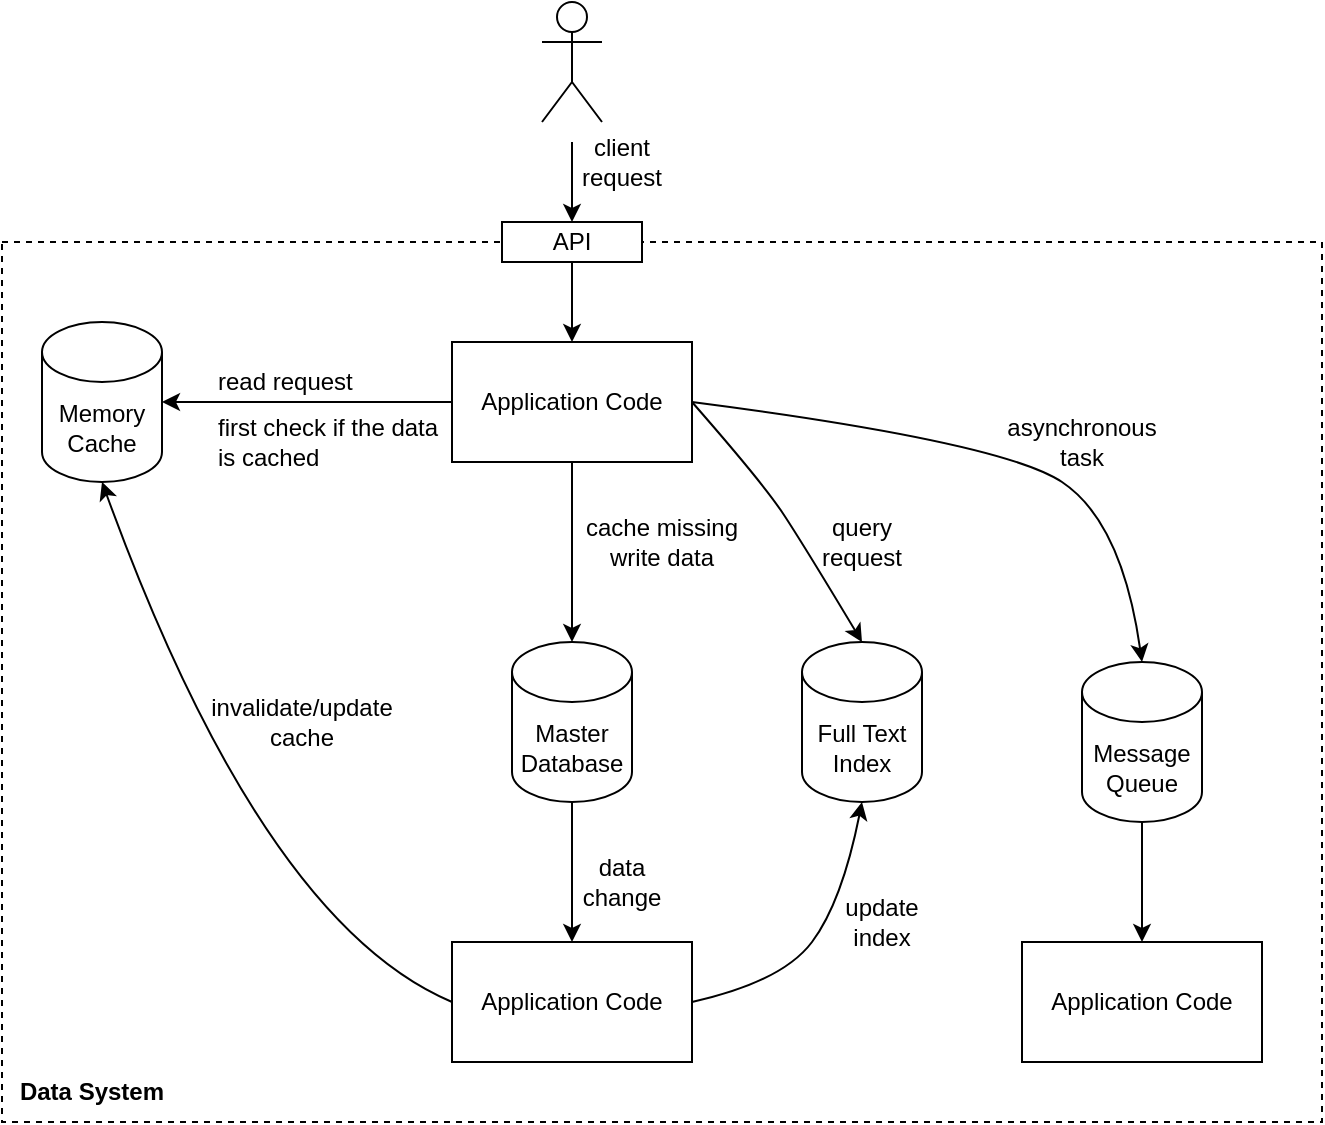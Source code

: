 <mxfile version="18.0.1" type="device" pages="2"><diagram id="n4gQkU2lPEUw3TSijHb0" name="data_system_arch"><mxGraphModel dx="981" dy="571" grid="1" gridSize="10" guides="1" tooltips="1" connect="1" arrows="1" fold="1" page="1" pageScale="1" pageWidth="850" pageHeight="1100" math="0" shadow="0"><root><mxCell id="0"/><mxCell id="1" parent="0"/><mxCell id="apunpTwGVX_tdTarWuh8-2" value="" style="group" vertex="1" connectable="0" parent="1"><mxGeometry x="100" y="110" width="660" height="560" as="geometry"/></mxCell><mxCell id="k6xAYGGQW2XFsmWfn_kD-15" value="" style="rounded=0;whiteSpace=wrap;html=1;align=left;dashed=1;fillColor=none;" parent="apunpTwGVX_tdTarWuh8-2" vertex="1"><mxGeometry y="120" width="660" height="440" as="geometry"/></mxCell><mxCell id="k6xAYGGQW2XFsmWfn_kD-1" value="" style="shape=umlActor;verticalLabelPosition=bottom;verticalAlign=top;html=1;" parent="apunpTwGVX_tdTarWuh8-2" vertex="1"><mxGeometry x="270" width="30" height="60" as="geometry"/></mxCell><mxCell id="k6xAYGGQW2XFsmWfn_kD-2" value="Application Code" style="rounded=0;whiteSpace=wrap;html=1;" parent="apunpTwGVX_tdTarWuh8-2" vertex="1"><mxGeometry x="225" y="170" width="120" height="60" as="geometry"/></mxCell><mxCell id="k6xAYGGQW2XFsmWfn_kD-3" value="Memory Cache" style="shape=cylinder3;whiteSpace=wrap;html=1;boundedLbl=1;backgroundOutline=1;size=15;" parent="apunpTwGVX_tdTarWuh8-2" vertex="1"><mxGeometry x="20" y="160" width="60" height="80" as="geometry"/></mxCell><mxCell id="k6xAYGGQW2XFsmWfn_kD-4" value="" style="endArrow=classic;html=1;entryX=1;entryY=0.5;entryDx=0;entryDy=0;entryPerimeter=0;exitX=0;exitY=0.5;exitDx=0;exitDy=0;" parent="apunpTwGVX_tdTarWuh8-2" source="k6xAYGGQW2XFsmWfn_kD-2" target="k6xAYGGQW2XFsmWfn_kD-3" edge="1"><mxGeometry width="50" height="50" relative="1" as="geometry"><mxPoint x="180" y="220" as="sourcePoint"/><mxPoint x="230" y="170" as="targetPoint"/></mxGeometry></mxCell><mxCell id="k6xAYGGQW2XFsmWfn_kD-5" value="Master Database" style="shape=cylinder3;whiteSpace=wrap;html=1;boundedLbl=1;backgroundOutline=1;size=15;" parent="apunpTwGVX_tdTarWuh8-2" vertex="1"><mxGeometry x="255" y="320" width="60" height="80" as="geometry"/></mxCell><mxCell id="k6xAYGGQW2XFsmWfn_kD-7" value="read request" style="text;html=1;strokeColor=none;fillColor=none;align=left;verticalAlign=middle;whiteSpace=wrap;rounded=0;" parent="apunpTwGVX_tdTarWuh8-2" vertex="1"><mxGeometry x="106" y="180" width="80" height="20" as="geometry"/></mxCell><mxCell id="k6xAYGGQW2XFsmWfn_kD-8" value="first check if the data is cached" style="text;html=1;strokeColor=none;fillColor=none;align=left;verticalAlign=middle;whiteSpace=wrap;rounded=0;" parent="apunpTwGVX_tdTarWuh8-2" vertex="1"><mxGeometry x="106" y="210" width="120" height="20" as="geometry"/></mxCell><mxCell id="k6xAYGGQW2XFsmWfn_kD-10" value="" style="endArrow=classic;html=1;entryX=0.5;entryY=0;entryDx=0;entryDy=0;entryPerimeter=0;exitX=0.5;exitY=1;exitDx=0;exitDy=0;" parent="apunpTwGVX_tdTarWuh8-2" source="k6xAYGGQW2XFsmWfn_kD-2" target="k6xAYGGQW2XFsmWfn_kD-5" edge="1"><mxGeometry width="50" height="50" relative="1" as="geometry"><mxPoint x="230" y="310" as="sourcePoint"/><mxPoint x="280" y="260" as="targetPoint"/></mxGeometry></mxCell><mxCell id="k6xAYGGQW2XFsmWfn_kD-11" value="" style="endArrow=classic;html=1;exitX=0.5;exitY=1;exitDx=0;exitDy=0;exitPerimeter=0;startArrow=none;" parent="apunpTwGVX_tdTarWuh8-2" source="k6xAYGGQW2XFsmWfn_kD-9" edge="1"><mxGeometry width="50" height="50" relative="1" as="geometry"><mxPoint x="290" y="480" as="sourcePoint"/><mxPoint x="285" y="510" as="targetPoint"/></mxGeometry></mxCell><mxCell id="k6xAYGGQW2XFsmWfn_kD-12" value="data change" style="text;html=1;strokeColor=none;fillColor=none;align=center;verticalAlign=middle;whiteSpace=wrap;rounded=0;" parent="apunpTwGVX_tdTarWuh8-2" vertex="1"><mxGeometry x="290" y="430" width="40" height="20" as="geometry"/></mxCell><mxCell id="k6xAYGGQW2XFsmWfn_kD-13" value="" style="endArrow=classic;html=1;entryX=0.5;entryY=0;entryDx=0;entryDy=0;" parent="apunpTwGVX_tdTarWuh8-2" target="k6xAYGGQW2XFsmWfn_kD-20" edge="1"><mxGeometry width="50" height="50" relative="1" as="geometry"><mxPoint x="285" y="70" as="sourcePoint"/><mxPoint x="180" y="60" as="targetPoint"/></mxGeometry></mxCell><mxCell id="k6xAYGGQW2XFsmWfn_kD-14" value="client request" style="text;html=1;strokeColor=none;fillColor=none;align=center;verticalAlign=middle;whiteSpace=wrap;rounded=0;" parent="apunpTwGVX_tdTarWuh8-2" vertex="1"><mxGeometry x="290" y="70" width="40" height="20" as="geometry"/></mxCell><mxCell id="k6xAYGGQW2XFsmWfn_kD-20" value="API" style="text;html=1;strokeColor=default;fillColor=default;align=center;verticalAlign=middle;whiteSpace=wrap;rounded=0;" parent="apunpTwGVX_tdTarWuh8-2" vertex="1"><mxGeometry x="250" y="110" width="70" height="20" as="geometry"/></mxCell><mxCell id="k6xAYGGQW2XFsmWfn_kD-21" value="" style="endArrow=classic;html=1;exitX=0.5;exitY=1;exitDx=0;exitDy=0;" parent="apunpTwGVX_tdTarWuh8-2" source="k6xAYGGQW2XFsmWfn_kD-20" target="k6xAYGGQW2XFsmWfn_kD-2" edge="1"><mxGeometry width="50" height="50" relative="1" as="geometry"><mxPoint x="310" y="180" as="sourcePoint"/><mxPoint x="360" y="130" as="targetPoint"/></mxGeometry></mxCell><mxCell id="k6xAYGGQW2XFsmWfn_kD-22" value="" style="endArrow=classic;html=1;entryX=0.5;entryY=1;entryDx=0;entryDy=0;entryPerimeter=0;exitX=0;exitY=0.5;exitDx=0;exitDy=0;curved=1;strokeColor=default;" parent="apunpTwGVX_tdTarWuh8-2" source="k6xAYGGQW2XFsmWfn_kD-9" target="k6xAYGGQW2XFsmWfn_kD-3" edge="1"><mxGeometry width="50" height="50" relative="1" as="geometry"><mxPoint x="90" y="400" as="sourcePoint"/><mxPoint x="140" y="350" as="targetPoint"/><Array as="points"><mxPoint x="130" y="460"/></Array></mxGeometry></mxCell><mxCell id="k6xAYGGQW2XFsmWfn_kD-23" value="invalidate/update cache" style="text;html=1;strokeColor=none;fillColor=none;align=center;verticalAlign=middle;whiteSpace=wrap;rounded=0;" parent="apunpTwGVX_tdTarWuh8-2" vertex="1"><mxGeometry x="130" y="350" width="40" height="20" as="geometry"/></mxCell><mxCell id="k6xAYGGQW2XFsmWfn_kD-24" value="cache missing&lt;br&gt;write data" style="text;html=1;strokeColor=none;fillColor=none;align=center;verticalAlign=middle;whiteSpace=wrap;rounded=0;" parent="apunpTwGVX_tdTarWuh8-2" vertex="1"><mxGeometry x="290" y="260" width="80" height="20" as="geometry"/></mxCell><mxCell id="k6xAYGGQW2XFsmWfn_kD-9" value="Application Code" style="rounded=0;whiteSpace=wrap;html=1;" parent="apunpTwGVX_tdTarWuh8-2" vertex="1"><mxGeometry x="225" y="470" width="120" height="60" as="geometry"/></mxCell><mxCell id="k6xAYGGQW2XFsmWfn_kD-26" value="Full Text Index" style="shape=cylinder3;whiteSpace=wrap;html=1;boundedLbl=1;backgroundOutline=1;size=15;" parent="apunpTwGVX_tdTarWuh8-2" vertex="1"><mxGeometry x="400" y="320" width="60" height="80" as="geometry"/></mxCell><mxCell id="k6xAYGGQW2XFsmWfn_kD-27" value="" style="curved=1;endArrow=classic;html=1;exitX=1;exitY=0.5;exitDx=0;exitDy=0;entryX=0.5;entryY=0;entryDx=0;entryDy=0;entryPerimeter=0;" parent="apunpTwGVX_tdTarWuh8-2" source="k6xAYGGQW2XFsmWfn_kD-2" target="k6xAYGGQW2XFsmWfn_kD-26" edge="1"><mxGeometry width="50" height="50" relative="1" as="geometry"><mxPoint x="410" y="250" as="sourcePoint"/><mxPoint x="460" y="200" as="targetPoint"/><Array as="points"><mxPoint x="380" y="240"/><mxPoint x="400" y="270"/></Array></mxGeometry></mxCell><mxCell id="k6xAYGGQW2XFsmWfn_kD-28" value="query request" style="text;html=1;strokeColor=none;fillColor=none;align=center;verticalAlign=middle;whiteSpace=wrap;rounded=0;" parent="apunpTwGVX_tdTarWuh8-2" vertex="1"><mxGeometry x="410" y="260" width="40" height="20" as="geometry"/></mxCell><mxCell id="k6xAYGGQW2XFsmWfn_kD-39" value="Message Queue" style="shape=cylinder3;whiteSpace=wrap;html=1;boundedLbl=1;backgroundOutline=1;size=15;rounded=0;strokeColor=default;fillColor=default;gradientColor=none;" parent="apunpTwGVX_tdTarWuh8-2" vertex="1"><mxGeometry x="540" y="330" width="60" height="80" as="geometry"/></mxCell><mxCell id="k6xAYGGQW2XFsmWfn_kD-40" value="" style="curved=1;endArrow=classic;html=1;strokeColor=default;exitX=1;exitY=0.5;exitDx=0;exitDy=0;entryX=0.5;entryY=0;entryDx=0;entryDy=0;entryPerimeter=0;" parent="apunpTwGVX_tdTarWuh8-2" source="k6xAYGGQW2XFsmWfn_kD-2" target="k6xAYGGQW2XFsmWfn_kD-39" edge="1"><mxGeometry width="50" height="50" relative="1" as="geometry"><mxPoint x="530" y="250" as="sourcePoint"/><mxPoint x="580" y="200" as="targetPoint"/><Array as="points"><mxPoint x="500" y="220"/><mxPoint x="560" y="260"/></Array></mxGeometry></mxCell><mxCell id="k6xAYGGQW2XFsmWfn_kD-41" value="asynchronous task" style="text;html=1;strokeColor=none;fillColor=none;align=center;verticalAlign=middle;whiteSpace=wrap;rounded=0;" parent="apunpTwGVX_tdTarWuh8-2" vertex="1"><mxGeometry x="520" y="210" width="40" height="20" as="geometry"/></mxCell><mxCell id="k6xAYGGQW2XFsmWfn_kD-42" value="Application Code" style="rounded=0;whiteSpace=wrap;html=1;" parent="apunpTwGVX_tdTarWuh8-2" vertex="1"><mxGeometry x="510" y="470" width="120" height="60" as="geometry"/></mxCell><mxCell id="k6xAYGGQW2XFsmWfn_kD-43" value="" style="endArrow=classic;html=1;strokeColor=default;exitX=0.5;exitY=1;exitDx=0;exitDy=0;exitPerimeter=0;entryX=0.5;entryY=0;entryDx=0;entryDy=0;" parent="apunpTwGVX_tdTarWuh8-2" source="k6xAYGGQW2XFsmWfn_kD-5" target="k6xAYGGQW2XFsmWfn_kD-9" edge="1"><mxGeometry width="50" height="50" relative="1" as="geometry"><mxPoint x="380" y="460" as="sourcePoint"/><mxPoint x="430" y="410" as="targetPoint"/></mxGeometry></mxCell><mxCell id="k6xAYGGQW2XFsmWfn_kD-44" value="" style="endArrow=classic;html=1;strokeColor=default;entryX=0.5;entryY=0;entryDx=0;entryDy=0;exitX=0.5;exitY=1;exitDx=0;exitDy=0;exitPerimeter=0;" parent="apunpTwGVX_tdTarWuh8-2" source="k6xAYGGQW2XFsmWfn_kD-39" target="k6xAYGGQW2XFsmWfn_kD-42" edge="1"><mxGeometry width="50" height="50" relative="1" as="geometry"><mxPoint x="440" y="470" as="sourcePoint"/><mxPoint x="490" y="420" as="targetPoint"/></mxGeometry></mxCell><mxCell id="LHGv4gOB0psmWeU5sJ8o-1" value="" style="curved=1;endArrow=classic;html=1;exitX=1;exitY=0.5;exitDx=0;exitDy=0;" parent="apunpTwGVX_tdTarWuh8-2" source="k6xAYGGQW2XFsmWfn_kD-9" edge="1"><mxGeometry width="50" height="50" relative="1" as="geometry"><mxPoint x="390" y="500" as="sourcePoint"/><mxPoint x="430" y="400" as="targetPoint"/><Array as="points"><mxPoint x="390" y="490"/><mxPoint x="420" y="450"/></Array></mxGeometry></mxCell><mxCell id="LHGv4gOB0psmWeU5sJ8o-2" value="update index" style="text;html=1;strokeColor=none;fillColor=none;align=center;verticalAlign=middle;whiteSpace=wrap;rounded=0;" parent="apunpTwGVX_tdTarWuh8-2" vertex="1"><mxGeometry x="420" y="450" width="40" height="20" as="geometry"/></mxCell><mxCell id="apunpTwGVX_tdTarWuh8-1" value="Data System" style="text;html=1;strokeColor=none;fillColor=none;align=center;verticalAlign=middle;whiteSpace=wrap;rounded=0;fontStyle=1" vertex="1" parent="apunpTwGVX_tdTarWuh8-2"><mxGeometry y="530" width="90" height="30" as="geometry"/></mxCell></root></mxGraphModel></diagram><diagram id="7UlhmwbhOzWyiMN55GIl" name="ETL"><mxGraphModel dx="981" dy="571" grid="1" gridSize="10" guides="1" tooltips="1" connect="1" arrows="1" fold="1" page="1" pageScale="1" pageWidth="850" pageHeight="1100" math="0" shadow="0"><root><mxCell id="0"/><mxCell id="1" parent="0"/><mxCell id="zfUjFab1QH2YrI9q4dHD-34" value="" style="rounded=0;whiteSpace=wrap;html=1;fillColor=none;dashed=1;" parent="1" vertex="1"><mxGeometry x="85" y="250" width="230" height="210" as="geometry"/></mxCell><mxCell id="zfUjFab1QH2YrI9q4dHD-37" value="" style="rounded=0;whiteSpace=wrap;html=1;fillColor=none;dashed=1;" parent="1" vertex="1"><mxGeometry x="400" y="250" width="230" height="210" as="geometry"/></mxCell><mxCell id="zfUjFab1QH2YrI9q4dHD-3" value="" style="shape=umlActor;verticalLabelPosition=bottom;verticalAlign=top;html=1;" parent="1" vertex="1"><mxGeometry x="215" y="150" width="30" height="60" as="geometry"/></mxCell><mxCell id="zfUjFab1QH2YrI9q4dHD-4" value="Application" style="rounded=0;whiteSpace=wrap;html=1;" parent="1" vertex="1"><mxGeometry x="170" y="270" width="120" height="60" as="geometry"/></mxCell><mxCell id="zfUjFab1QH2YrI9q4dHD-7" value="Database" style="shape=cylinder3;whiteSpace=wrap;html=1;boundedLbl=1;backgroundOutline=1;size=15;" parent="1" vertex="1"><mxGeometry x="200" y="370" width="60" height="60" as="geometry"/></mxCell><mxCell id="zfUjFab1QH2YrI9q4dHD-10" value="" style="endArrow=classic;html=1;entryX=0.5;entryY=0;entryDx=0;entryDy=0;entryPerimeter=0;exitX=0.5;exitY=1;exitDx=0;exitDy=0;" parent="1" source="zfUjFab1QH2YrI9q4dHD-4" target="zfUjFab1QH2YrI9q4dHD-7" edge="1"><mxGeometry width="50" height="50" relative="1" as="geometry"><mxPoint x="175" y="430" as="sourcePoint"/><mxPoint x="225" y="380" as="targetPoint"/></mxGeometry></mxCell><mxCell id="zfUjFab1QH2YrI9q4dHD-13" value="" style="endArrow=classic;html=1;entryX=0.5;entryY=0;entryDx=0;entryDy=0;startArrow=none;" parent="1" source="zfUjFab1QH2YrI9q4dHD-14" target="zfUjFab1QH2YrI9q4dHD-4" edge="1"><mxGeometry width="50" height="50" relative="1" as="geometry"><mxPoint x="230" y="190" as="sourcePoint"/><mxPoint x="230" y="230" as="targetPoint"/></mxGeometry></mxCell><mxCell id="zfUjFab1QH2YrI9q4dHD-20" value="Data Transform" style="rounded=0;whiteSpace=wrap;html=1;" parent="1" vertex="1"><mxGeometry x="485" y="280.0" width="120" height="60" as="geometry"/></mxCell><mxCell id="zfUjFab1QH2YrI9q4dHD-21" value="Database" style="shape=cylinder3;whiteSpace=wrap;html=1;boundedLbl=1;backgroundOutline=1;size=15;" parent="1" vertex="1"><mxGeometry x="515" y="390.0" width="60" height="60" as="geometry"/></mxCell><mxCell id="zfUjFab1QH2YrI9q4dHD-30" value="" style="endArrow=classic;html=1;entryX=0.5;entryY=0;entryDx=0;entryDy=0;entryPerimeter=0;exitX=0.5;exitY=1;exitDx=0;exitDy=0;startArrow=none;" parent="1" source="zfUjFab1QH2YrI9q4dHD-38" target="zfUjFab1QH2YrI9q4dHD-21" edge="1"><mxGeometry width="50" height="50" relative="1" as="geometry"><mxPoint x="650" y="350.0" as="sourcePoint"/><mxPoint x="690" y="250" as="targetPoint"/></mxGeometry></mxCell><mxCell id="zfUjFab1QH2YrI9q4dHD-32" value="User" style="text;html=1;strokeColor=none;fillColor=none;align=center;verticalAlign=middle;whiteSpace=wrap;rounded=0;rotation=0;fontSize=14;fontStyle=1" parent="1" vertex="1"><mxGeometry x="145" y="165" width="60" height="30" as="geometry"/></mxCell><mxCell id="zfUjFab1QH2YrI9q4dHD-33" value="OLTP System" style="text;html=1;strokeColor=none;fillColor=none;align=center;verticalAlign=middle;whiteSpace=wrap;rounded=0;rotation=0;fontSize=14;fontStyle=1" parent="1" vertex="1"><mxGeometry x="80" y="420" width="120" height="30" as="geometry"/></mxCell><mxCell id="zfUjFab1QH2YrI9q4dHD-36" value="OLAP System" style="text;html=1;strokeColor=none;fillColor=none;align=center;verticalAlign=middle;whiteSpace=wrap;rounded=0;rotation=0;fontSize=14;fontStyle=1" parent="1" vertex="1"><mxGeometry x="405" y="430.0" width="100" height="30" as="geometry"/></mxCell><mxCell id="zfUjFab1QH2YrI9q4dHD-39" style="edgeStyle=none;rounded=0;orthogonalLoop=1;jettySize=auto;html=1;exitX=0.5;exitY=1;exitDx=0;exitDy=0;fontSize=14;" parent="1" source="zfUjFab1QH2YrI9q4dHD-37" target="zfUjFab1QH2YrI9q4dHD-37" edge="1"><mxGeometry relative="1" as="geometry"/></mxCell><mxCell id="zfUjFab1QH2YrI9q4dHD-40" value="" style="shape=umlActor;verticalLabelPosition=bottom;verticalAlign=top;html=1;" parent="1" vertex="1"><mxGeometry x="690" y="390.0" width="30" height="60" as="geometry"/></mxCell><mxCell id="zfUjFab1QH2YrI9q4dHD-41" value="" style="endArrow=classic;html=1;rounded=0;fontSize=14;entryX=1;entryY=0.5;entryDx=0;entryDy=0;entryPerimeter=0;startArrow=none;" parent="1" source="zfUjFab1QH2YrI9q4dHD-42" target="zfUjFab1QH2YrI9q4dHD-21" edge="1"><mxGeometry width="50" height="50" relative="1" as="geometry"><mxPoint x="650" y="450.0" as="sourcePoint"/><mxPoint x="700" y="400.0" as="targetPoint"/></mxGeometry></mxCell><mxCell id="zfUjFab1QH2YrI9q4dHD-44" value="" style="endArrow=classic;html=1;rounded=0;fontSize=14;exitX=1;exitY=0.5;exitDx=0;exitDy=0;exitPerimeter=0;entryX=0;entryY=0.5;entryDx=0;entryDy=0;edgeStyle=orthogonalEdgeStyle;curved=1;startArrow=none;" parent="1" source="zfUjFab1QH2YrI9q4dHD-12" target="zfUjFab1QH2YrI9q4dHD-20" edge="1"><mxGeometry width="50" height="50" relative="1" as="geometry"><mxPoint x="310" y="550" as="sourcePoint"/><mxPoint x="360" y="500" as="targetPoint"/></mxGeometry></mxCell><mxCell id="zfUjFab1QH2YrI9q4dHD-12" value="data extract" style="text;html=1;strokeColor=none;fillColor=none;align=center;verticalAlign=middle;whiteSpace=wrap;rounded=0;" parent="1" vertex="1"><mxGeometry x="320" y="345" width="70" height="20" as="geometry"/></mxCell><mxCell id="zfUjFab1QH2YrI9q4dHD-45" value="" style="endArrow=none;html=1;rounded=0;fontSize=14;exitX=1;exitY=0.5;exitDx=0;exitDy=0;exitPerimeter=0;entryX=0;entryY=0.5;entryDx=0;entryDy=0;edgeStyle=orthogonalEdgeStyle;curved=1;" parent="1" source="zfUjFab1QH2YrI9q4dHD-7" target="zfUjFab1QH2YrI9q4dHD-12" edge="1"><mxGeometry width="50" height="50" relative="1" as="geometry"><mxPoint x="260" y="400" as="sourcePoint"/><mxPoint x="485" y="310" as="targetPoint"/></mxGeometry></mxCell><mxCell id="zfUjFab1QH2YrI9q4dHD-14" value="client request" style="text;html=1;strokeColor=none;fillColor=none;align=center;verticalAlign=middle;whiteSpace=wrap;rounded=0;" parent="1" vertex="1"><mxGeometry x="185" y="220" width="90" height="20" as="geometry"/></mxCell><mxCell id="zfUjFab1QH2YrI9q4dHD-46" value="" style="endArrow=none;html=1;entryX=0.5;entryY=0;entryDx=0;entryDy=0;" parent="1" target="zfUjFab1QH2YrI9q4dHD-14" edge="1"><mxGeometry width="50" height="50" relative="1" as="geometry"><mxPoint x="230" y="190" as="sourcePoint"/><mxPoint x="230" y="270" as="targetPoint"/></mxGeometry></mxCell><mxCell id="zfUjFab1QH2YrI9q4dHD-38" value="data load" style="text;html=1;strokeColor=none;fillColor=none;align=center;verticalAlign=middle;whiteSpace=wrap;rounded=0;" parent="1" vertex="1"><mxGeometry x="515" y="350.0" width="60" height="20" as="geometry"/></mxCell><mxCell id="zfUjFab1QH2YrI9q4dHD-47" value="" style="endArrow=none;html=1;entryX=0.5;entryY=0;entryDx=0;entryDy=0;entryPerimeter=0;exitX=0.5;exitY=1;exitDx=0;exitDy=0;" parent="1" source="zfUjFab1QH2YrI9q4dHD-20" target="zfUjFab1QH2YrI9q4dHD-38" edge="1"><mxGeometry width="50" height="50" relative="1" as="geometry"><mxPoint x="545" y="340" as="sourcePoint"/><mxPoint x="545" y="390" as="targetPoint"/></mxGeometry></mxCell><mxCell id="zfUjFab1QH2YrI9q4dHD-42" value="query" style="text;html=1;strokeColor=none;fillColor=none;align=center;verticalAlign=middle;whiteSpace=wrap;rounded=0;" parent="1" vertex="1"><mxGeometry x="620" y="410.0" width="60" height="20" as="geometry"/></mxCell><mxCell id="zfUjFab1QH2YrI9q4dHD-48" value="" style="endArrow=none;html=1;rounded=0;fontSize=14;entryX=1;entryY=0.5;entryDx=0;entryDy=0;entryPerimeter=0;" parent="1" source="zfUjFab1QH2YrI9q4dHD-40" target="zfUjFab1QH2YrI9q4dHD-42" edge="1"><mxGeometry width="50" height="50" relative="1" as="geometry"><mxPoint x="690" y="420" as="sourcePoint"/><mxPoint x="575" y="420" as="targetPoint"/></mxGeometry></mxCell></root></mxGraphModel></diagram></mxfile>